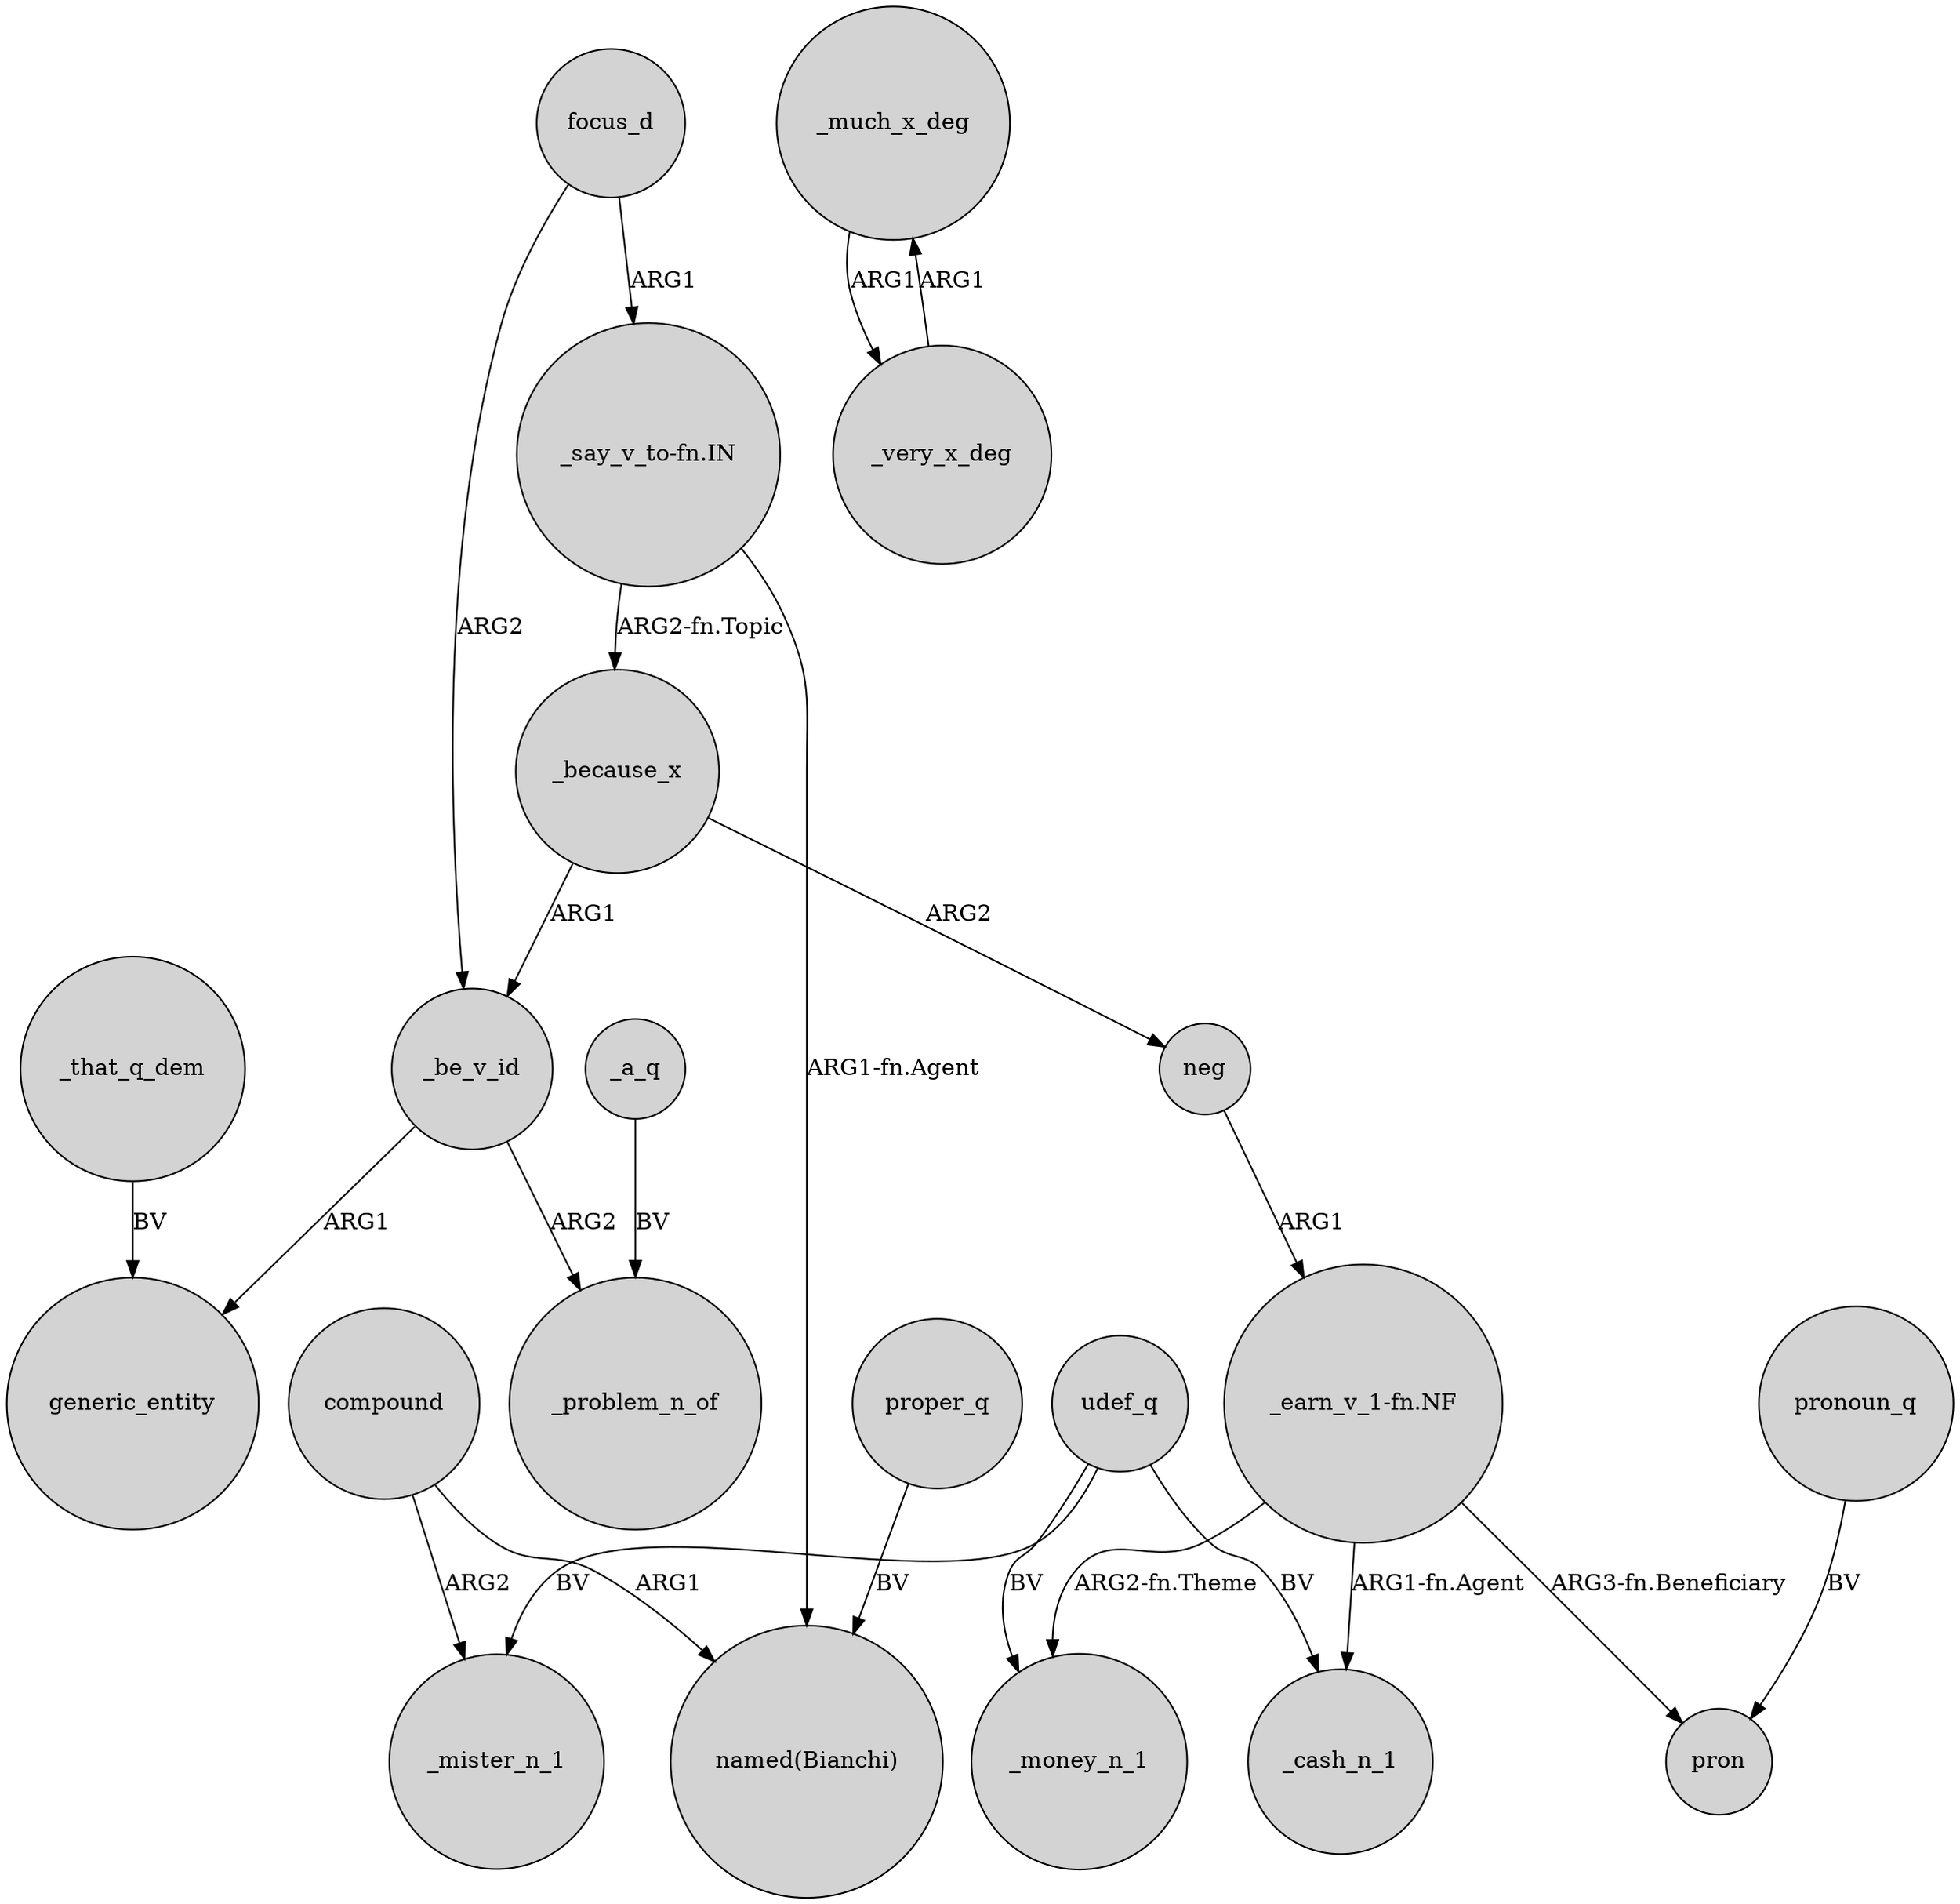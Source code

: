 digraph {
	node [shape=circle style=filled]
	focus_d -> _be_v_id [label=ARG2]
	"_earn_v_1-fn.NF" -> _money_n_1 [label="ARG2-fn.Theme"]
	udef_q -> _money_n_1 [label=BV]
	_much_x_deg -> _very_x_deg [label=ARG1]
	_that_q_dem -> generic_entity [label=BV]
	_very_x_deg -> _much_x_deg [label=ARG1]
	udef_q -> _cash_n_1 [label=BV]
	compound -> _mister_n_1 [label=ARG2]
	udef_q -> _mister_n_1 [label=BV]
	"_say_v_to-fn.IN" -> "named(Bianchi)" [label="ARG1-fn.Agent"]
	_be_v_id -> generic_entity [label=ARG1]
	"_say_v_to-fn.IN" -> _because_x [label="ARG2-fn.Topic"]
	_because_x -> neg [label=ARG2]
	neg -> "_earn_v_1-fn.NF" [label=ARG1]
	pronoun_q -> pron [label=BV]
	"_earn_v_1-fn.NF" -> _cash_n_1 [label="ARG1-fn.Agent"]
	_because_x -> _be_v_id [label=ARG1]
	proper_q -> "named(Bianchi)" [label=BV]
	_be_v_id -> _problem_n_of [label=ARG2]
	compound -> "named(Bianchi)" [label=ARG1]
	"_earn_v_1-fn.NF" -> pron [label="ARG3-fn.Beneficiary"]
	focus_d -> "_say_v_to-fn.IN" [label=ARG1]
	_a_q -> _problem_n_of [label=BV]
}
